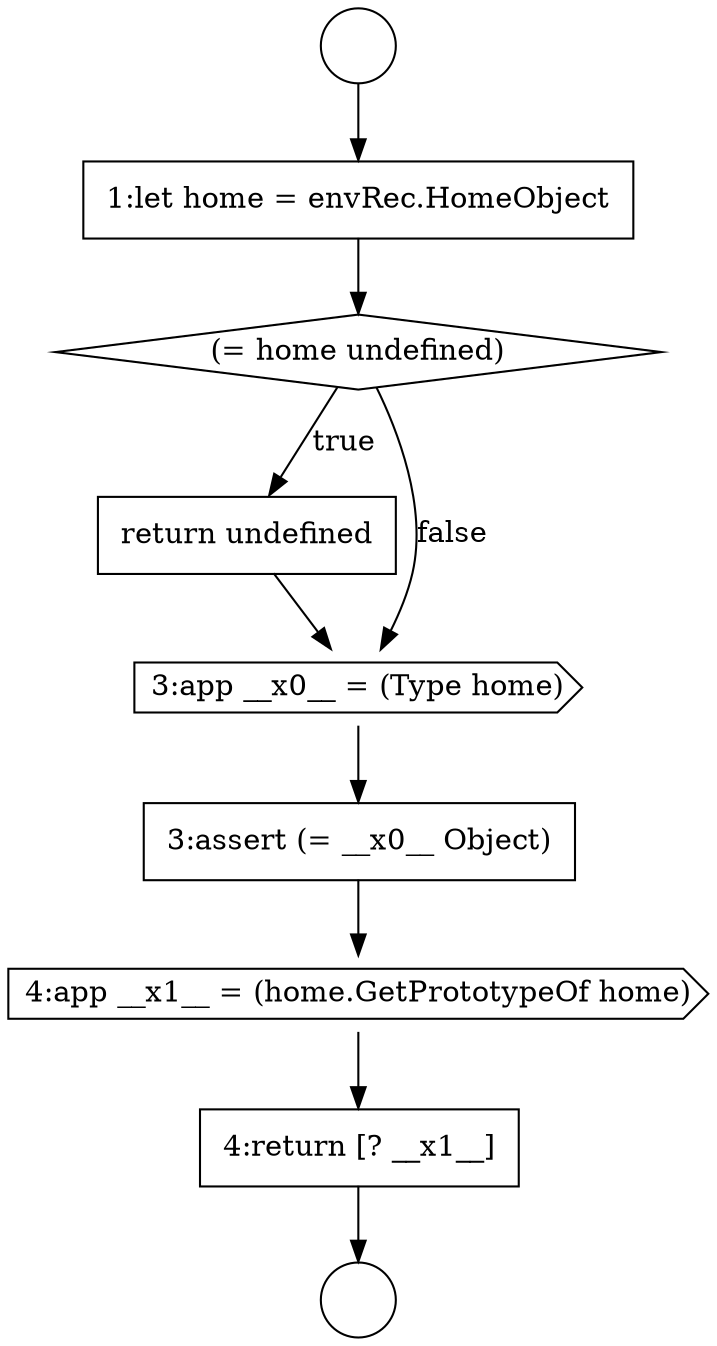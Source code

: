 digraph {
  node1179 [shape=none, margin=0, label=<<font color="black">
    <table border="0" cellborder="1" cellspacing="0" cellpadding="10">
      <tr><td align="left">4:return [? __x1__]</td></tr>
    </table>
  </font>> color="black" fillcolor="white" style=filled]
  node1173 [shape=none, margin=0, label=<<font color="black">
    <table border="0" cellborder="1" cellspacing="0" cellpadding="10">
      <tr><td align="left">1:let home = envRec.HomeObject</td></tr>
    </table>
  </font>> color="black" fillcolor="white" style=filled]
  node1174 [shape=diamond, label=<<font color="black">(= home undefined)</font>> color="black" fillcolor="white" style=filled]
  node1178 [shape=cds, label=<<font color="black">4:app __x1__ = (home.GetPrototypeOf home)</font>> color="black" fillcolor="white" style=filled]
  node1175 [shape=none, margin=0, label=<<font color="black">
    <table border="0" cellborder="1" cellspacing="0" cellpadding="10">
      <tr><td align="left">return undefined</td></tr>
    </table>
  </font>> color="black" fillcolor="white" style=filled]
  node1177 [shape=none, margin=0, label=<<font color="black">
    <table border="0" cellborder="1" cellspacing="0" cellpadding="10">
      <tr><td align="left">3:assert (= __x0__ Object)</td></tr>
    </table>
  </font>> color="black" fillcolor="white" style=filled]
  node1172 [shape=circle label=" " color="black" fillcolor="white" style=filled]
  node1171 [shape=circle label=" " color="black" fillcolor="white" style=filled]
  node1176 [shape=cds, label=<<font color="black">3:app __x0__ = (Type home)</font>> color="black" fillcolor="white" style=filled]
  node1178 -> node1179 [ color="black"]
  node1173 -> node1174 [ color="black"]
  node1174 -> node1175 [label=<<font color="black">true</font>> color="black"]
  node1174 -> node1176 [label=<<font color="black">false</font>> color="black"]
  node1179 -> node1172 [ color="black"]
  node1175 -> node1176 [ color="black"]
  node1171 -> node1173 [ color="black"]
  node1177 -> node1178 [ color="black"]
  node1176 -> node1177 [ color="black"]
}
